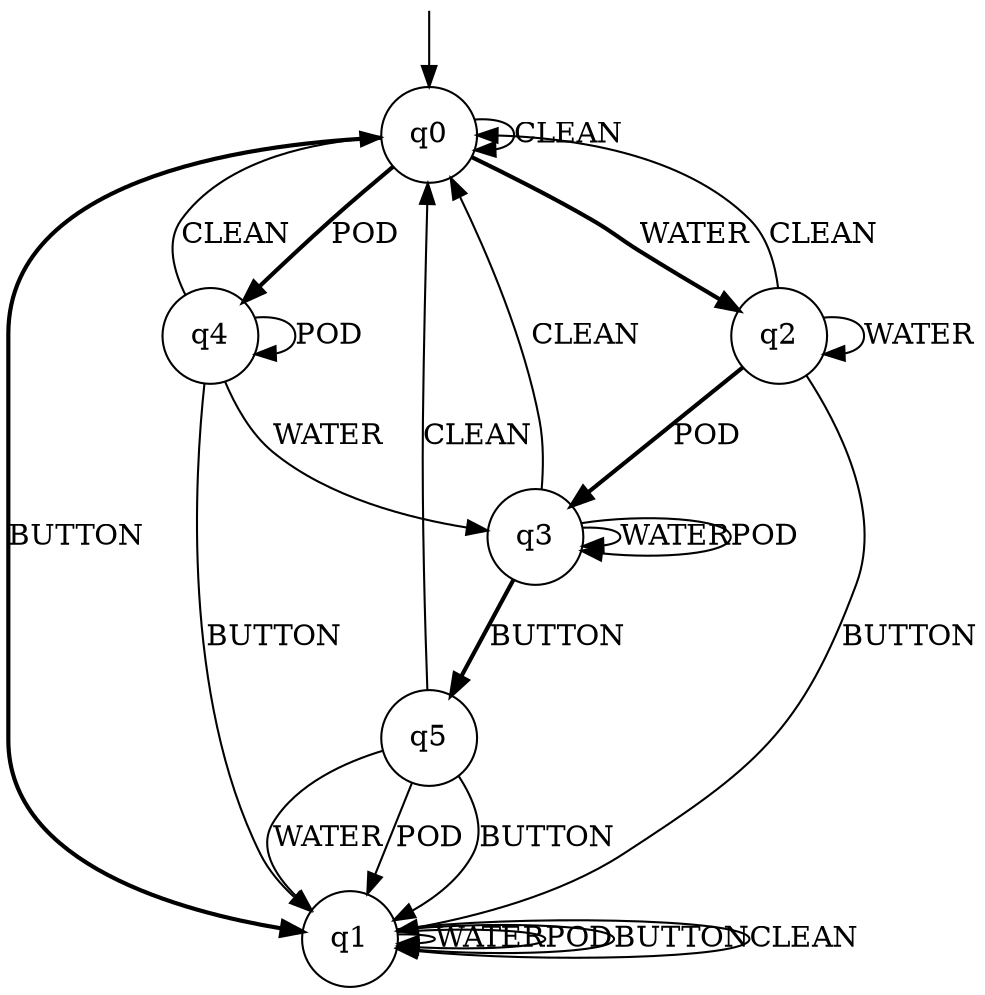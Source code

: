digraph g {

	s0 [shape="circle" label="q0"];
	s1 [shape="circle" label="q1"];
	s2 [shape="circle" label="q2"];
	s3 [shape="circle" label="q3"];
	s4 [shape="circle" label="q4"];
	s5 [shape="circle" label="q5"];
	s0 -> s2 [style="bold" label="WATER"];
	s0 -> s4 [style="bold" label="POD"];
	s0 -> s1 [style="bold" label="BUTTON"];
	s0 -> s0 [label="CLEAN"];
	s1 -> s1 [label="WATER"];
	s1 -> s1 [label="POD"];
	s1 -> s1 [label="BUTTON"];
	s1 -> s1 [label="CLEAN"];
	s2 -> s2 [label="WATER"];
	s2 -> s3 [style="bold" label="POD"];
	s2 -> s1 [label="BUTTON"];
	s2 -> s0 [label="CLEAN"];
	s3 -> s3 [label="WATER"];
	s3 -> s3 [label="POD"];
	s3 -> s5 [style="bold" label="BUTTON"];
	s3 -> s0 [label="CLEAN"];
	s4 -> s3 [label="WATER"];
	s4 -> s4 [label="POD"];
	s4 -> s1 [label="BUTTON"];
	s4 -> s0 [label="CLEAN"];
	s5 -> s1 [label="WATER"];
	s5 -> s1 [label="POD"];
	s5 -> s1 [label="BUTTON"];
	s5 -> s0 [label="CLEAN"];

__start0 [label="" shape="none" width="0" height="0"];
__start0 -> s0;

}
